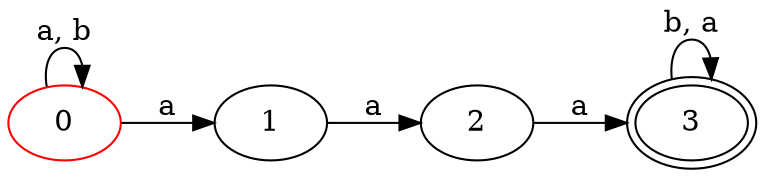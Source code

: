 digraph a {
 rankdir=LR
0[ label ="0", color=red ];
0 -> 0 [ label = "a, b" ];
0 -> 1 [ label = "a" ];
1[ label ="1",];
1 -> 2 [ label = "a" ];
2[ label ="2",];
2 -> 3 [ label = "a" ];
3[ label ="3",peripheries=2 ];
3 -> 3 [ label = "b, a" ];
}
